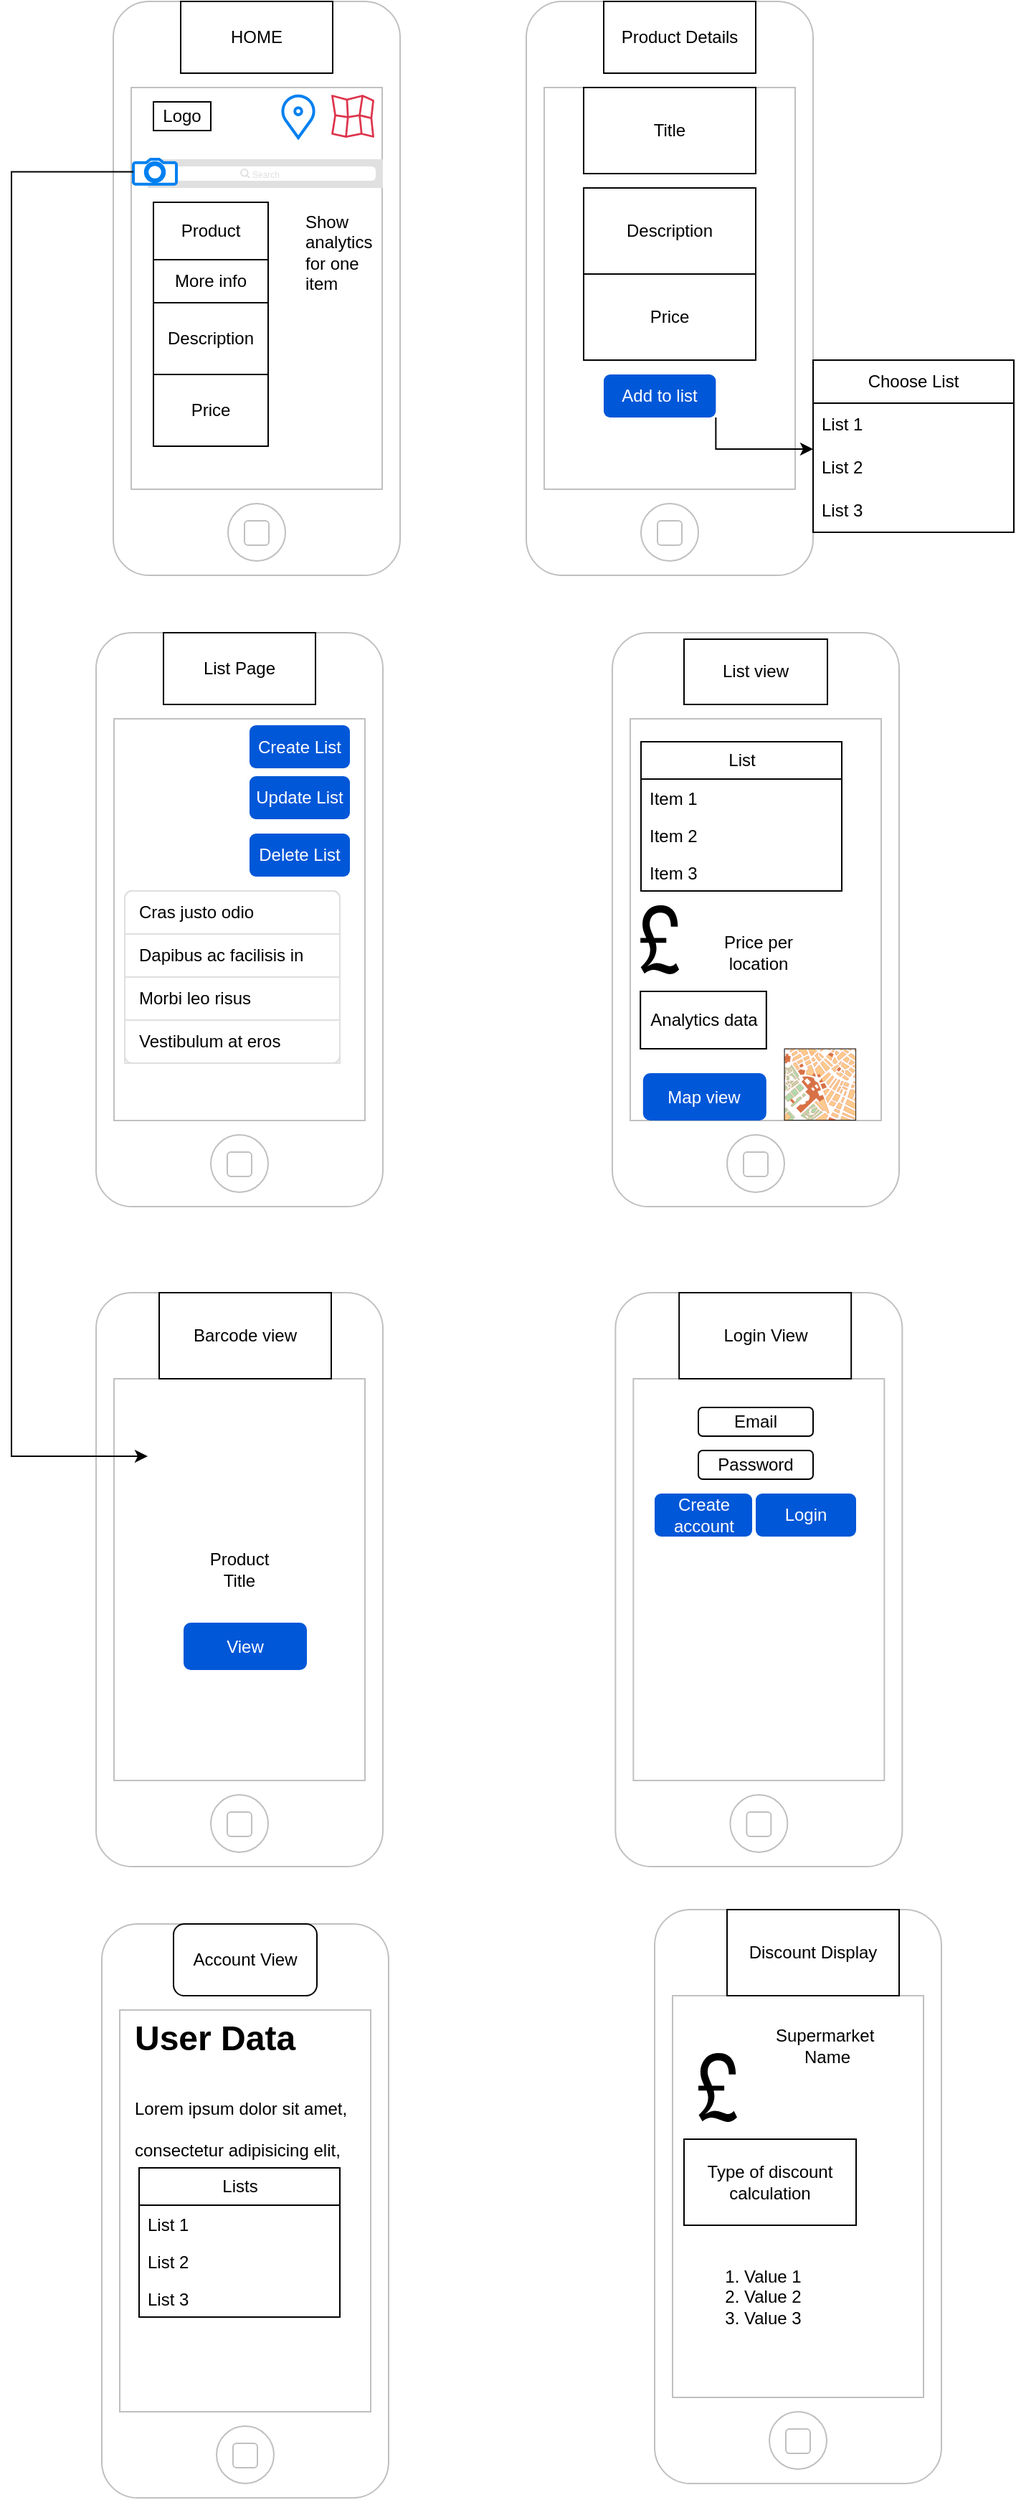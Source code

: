 <mxfile version="22.0.8" type="github" pages="2">
  <diagram name="Wireframe" id="lSCA6FyjD7lzr-MQ56BR">
    <mxGraphModel dx="984" dy="666" grid="1" gridSize="10" guides="1" tooltips="1" connect="1" arrows="1" fold="1" page="1" pageScale="1" pageWidth="827" pageHeight="1169" math="0" shadow="0">
      <root>
        <mxCell id="0" />
        <mxCell id="1" parent="0" />
        <mxCell id="UGzT4yDKIXXeCEcgUepI-1" value="" style="html=1;verticalLabelPosition=bottom;labelBackgroundColor=#ffffff;verticalAlign=top;shadow=0;dashed=0;strokeWidth=1;shape=mxgraph.ios7.misc.iphone;strokeColor=#c0c0c0;" vertex="1" parent="1">
          <mxGeometry x="152" y="50" width="200" height="400" as="geometry" />
        </mxCell>
        <mxCell id="UGzT4yDKIXXeCEcgUepI-6" value="" style="shape=rect;fillColor=#e0e0e0;strokeColor=none;" vertex="1" parent="1">
          <mxGeometry x="176" y="160" width="164" height="20" as="geometry" />
        </mxCell>
        <mxCell id="UGzT4yDKIXXeCEcgUepI-7" value="" style="html=1;strokeWidth=1;shadow=0;dashed=0;shape=mxgraph.ios7ui.marginRect;rx=3;ry=3;rectMargin=5;strokeColor=none;" vertex="1" parent="UGzT4yDKIXXeCEcgUepI-6">
          <mxGeometry width="164" height="20" as="geometry" />
        </mxCell>
        <mxCell id="UGzT4yDKIXXeCEcgUepI-8" value="Search" style="shape=mxgraph.ios7.icons.looking_glass;strokeColor=#e0e0e0;fillColor=none;fontColor=#e0e0e0;labelPosition=right;verticalLabelPosition=middle;align=left;verticalAlign=middle;fontSize=6;fontStyle=0;spacingTop=2;sketch=0;html=1;" vertex="1" parent="UGzT4yDKIXXeCEcgUepI-6">
          <mxGeometry x="0.5" y="0.5" width="6" height="6" relative="1" as="geometry">
            <mxPoint x="-17" y="-3" as="offset" />
          </mxGeometry>
        </mxCell>
        <mxCell id="UGzT4yDKIXXeCEcgUepI-62" value="" style="html=1;verticalLabelPosition=bottom;align=center;labelBackgroundColor=#ffffff;verticalAlign=top;strokeWidth=2;strokeColor=#0080F0;shadow=0;dashed=0;shape=mxgraph.ios7.icons.camera;" vertex="1" parent="UGzT4yDKIXXeCEcgUepI-6">
          <mxGeometry x="-10" width="30" height="17.4" as="geometry" />
        </mxCell>
        <mxCell id="UGzT4yDKIXXeCEcgUepI-10" value="Product" style="rounded=0;whiteSpace=wrap;html=1;" vertex="1" parent="1">
          <mxGeometry x="180" y="190" width="80" height="40" as="geometry" />
        </mxCell>
        <mxCell id="UGzT4yDKIXXeCEcgUepI-11" value="Description&lt;br&gt;" style="rounded=0;whiteSpace=wrap;html=1;" vertex="1" parent="1">
          <mxGeometry x="180" y="260" width="80" height="50" as="geometry" />
        </mxCell>
        <mxCell id="UGzT4yDKIXXeCEcgUepI-12" value="Price" style="rounded=0;whiteSpace=wrap;html=1;" vertex="1" parent="1">
          <mxGeometry x="180" y="310" width="80" height="50" as="geometry" />
        </mxCell>
        <mxCell id="UGzT4yDKIXXeCEcgUepI-14" value="" style="sketch=0;outlineConnect=0;fontColor=#232F3E;gradientColor=none;fillColor=#DD344C;strokeColor=none;dashed=0;verticalLabelPosition=bottom;verticalAlign=top;align=center;html=1;fontSize=12;fontStyle=0;aspect=fixed;shape=mxgraph.aws4.location_service_map;" vertex="1" parent="1">
          <mxGeometry x="304" y="115" width="30" height="30" as="geometry" />
        </mxCell>
        <mxCell id="UGzT4yDKIXXeCEcgUepI-15" value="More info" style="rounded=0;whiteSpace=wrap;html=1;" vertex="1" parent="1">
          <mxGeometry x="180" y="230" width="80" height="30" as="geometry" />
        </mxCell>
        <mxCell id="UGzT4yDKIXXeCEcgUepI-16" value="Logo" style="rounded=0;whiteSpace=wrap;html=1;" vertex="1" parent="1">
          <mxGeometry x="180" y="120" width="40" height="20" as="geometry" />
        </mxCell>
        <mxCell id="UGzT4yDKIXXeCEcgUepI-13" value="" style="html=1;verticalLabelPosition=bottom;align=center;labelBackgroundColor=#ffffff;verticalAlign=top;strokeWidth=2;strokeColor=#0080F0;shadow=0;dashed=0;shape=mxgraph.ios7.icons.location;" vertex="1" parent="1">
          <mxGeometry x="269" y="115" width="24" height="30" as="geometry" />
        </mxCell>
        <mxCell id="UGzT4yDKIXXeCEcgUepI-18" value="" style="html=1;verticalLabelPosition=bottom;labelBackgroundColor=#ffffff;verticalAlign=top;shadow=0;dashed=0;strokeWidth=1;shape=mxgraph.ios7.misc.iphone;strokeColor=#c0c0c0;" vertex="1" parent="1">
          <mxGeometry x="440" y="50" width="200" height="400" as="geometry" />
        </mxCell>
        <mxCell id="UGzT4yDKIXXeCEcgUepI-19" value="Title" style="rounded=0;whiteSpace=wrap;html=1;" vertex="1" parent="1">
          <mxGeometry x="480" y="110" width="120" height="60" as="geometry" />
        </mxCell>
        <mxCell id="UGzT4yDKIXXeCEcgUepI-21" value="Description" style="rounded=0;whiteSpace=wrap;html=1;" vertex="1" parent="1">
          <mxGeometry x="480" y="180" width="120" height="60" as="geometry" />
        </mxCell>
        <mxCell id="UGzT4yDKIXXeCEcgUepI-22" value="Price" style="rounded=0;whiteSpace=wrap;html=1;" vertex="1" parent="1">
          <mxGeometry x="480" y="240" width="120" height="60" as="geometry" />
        </mxCell>
        <mxCell id="UGzT4yDKIXXeCEcgUepI-25" value="" style="html=1;verticalLabelPosition=bottom;labelBackgroundColor=#ffffff;verticalAlign=top;shadow=0;dashed=0;strokeWidth=1;shape=mxgraph.ios7.misc.iphone;strokeColor=#c0c0c0;" vertex="1" parent="1">
          <mxGeometry x="140" y="490" width="200" height="400" as="geometry" />
        </mxCell>
        <mxCell id="UGzT4yDKIXXeCEcgUepI-26" value="Create List" style="rounded=1;fillColor=#0057D8;strokeColor=none;html=1;whiteSpace=wrap;fontColor=#ffffff;align=center;verticalAlign=middle;fontStyle=0;fontSize=12;sketch=0;" vertex="1" parent="1">
          <mxGeometry x="247" y="554.5" width="70" height="30" as="geometry" />
        </mxCell>
        <mxCell id="UGzT4yDKIXXeCEcgUepI-27" value="HOME" style="rounded=0;whiteSpace=wrap;html=1;" vertex="1" parent="1">
          <mxGeometry x="199" y="50" width="106" height="50" as="geometry" />
        </mxCell>
        <mxCell id="UGzT4yDKIXXeCEcgUepI-28" value="Product Details" style="rounded=0;whiteSpace=wrap;html=1;" vertex="1" parent="1">
          <mxGeometry x="494" y="50" width="106" height="50" as="geometry" />
        </mxCell>
        <mxCell id="UGzT4yDKIXXeCEcgUepI-29" value="List Page" style="rounded=0;whiteSpace=wrap;html=1;" vertex="1" parent="1">
          <mxGeometry x="187" y="490" width="106" height="50" as="geometry" />
        </mxCell>
        <mxCell id="UGzT4yDKIXXeCEcgUepI-30" value="Add to list" style="rounded=1;fillColor=#0057D8;strokeColor=none;html=1;whiteSpace=wrap;fontColor=#ffffff;align=center;verticalAlign=middle;fontStyle=0;fontSize=12;sketch=0;" vertex="1" parent="1">
          <mxGeometry x="494" y="310" width="78.18" height="30" as="geometry" />
        </mxCell>
        <mxCell id="UGzT4yDKIXXeCEcgUepI-34" value="Update List" style="rounded=1;fillColor=#0057D8;strokeColor=none;html=1;whiteSpace=wrap;fontColor=#ffffff;align=center;verticalAlign=middle;fontStyle=0;fontSize=12;sketch=0;" vertex="1" parent="1">
          <mxGeometry x="247" y="590" width="70" height="30" as="geometry" />
        </mxCell>
        <mxCell id="UGzT4yDKIXXeCEcgUepI-35" value="Delete List" style="rounded=1;fillColor=#0057D8;strokeColor=none;html=1;whiteSpace=wrap;fontColor=#ffffff;align=center;verticalAlign=middle;fontStyle=0;fontSize=12;sketch=0;" vertex="1" parent="1">
          <mxGeometry x="247" y="630" width="70" height="30" as="geometry" />
        </mxCell>
        <mxCell id="UGzT4yDKIXXeCEcgUepI-36" value="" style="html=1;shadow=0;dashed=0;shape=mxgraph.bootstrap.rrect;rSize=5;strokeColor=#DFDFDF;html=1;whiteSpace=wrap;fillColor=#FFFFFF;fontColor=#000000;" vertex="1" parent="1">
          <mxGeometry x="160" y="670" width="150" height="120" as="geometry" />
        </mxCell>
        <mxCell id="UGzT4yDKIXXeCEcgUepI-37" value="Cras justo odio" style="strokeColor=inherit;fillColor=inherit;gradientColor=inherit;fontColor=inherit;html=1;shadow=0;dashed=0;shape=mxgraph.bootstrap.topButton;rSize=5;perimeter=none;whiteSpace=wrap;resizeWidth=1;align=left;spacing=10;" vertex="1" parent="UGzT4yDKIXXeCEcgUepI-36">
          <mxGeometry width="150" height="30" relative="1" as="geometry" />
        </mxCell>
        <mxCell id="UGzT4yDKIXXeCEcgUepI-38" value="Dapibus ac facilisis in" style="strokeColor=inherit;fillColor=inherit;gradientColor=inherit;fontColor=inherit;html=1;shadow=0;dashed=0;perimeter=none;whiteSpace=wrap;resizeWidth=1;align=left;spacing=10;" vertex="1" parent="UGzT4yDKIXXeCEcgUepI-36">
          <mxGeometry width="150" height="30" relative="1" as="geometry">
            <mxPoint y="30" as="offset" />
          </mxGeometry>
        </mxCell>
        <mxCell id="UGzT4yDKIXXeCEcgUepI-39" value="Morbi leo risus" style="strokeColor=inherit;fillColor=inherit;gradientColor=inherit;fontColor=inherit;html=1;shadow=0;dashed=0;perimeter=none;whiteSpace=wrap;resizeWidth=1;align=left;spacing=10;" vertex="1" parent="UGzT4yDKIXXeCEcgUepI-36">
          <mxGeometry width="150" height="30" relative="1" as="geometry">
            <mxPoint y="60" as="offset" />
          </mxGeometry>
        </mxCell>
        <mxCell id="UGzT4yDKIXXeCEcgUepI-40" value="Porta ac consectetur ac" style="strokeColor=inherit;fillColor=inherit;gradientColor=inherit;fontColor=inherit;html=1;shadow=0;dashed=0;perimeter=none;whiteSpace=wrap;resizeWidth=1;align=left;spacing=10;" vertex="1" parent="UGzT4yDKIXXeCEcgUepI-36">
          <mxGeometry width="150" height="30" relative="1" as="geometry">
            <mxPoint y="90" as="offset" />
          </mxGeometry>
        </mxCell>
        <mxCell id="UGzT4yDKIXXeCEcgUepI-41" value="Vestibulum at eros" style="strokeColor=inherit;fillColor=inherit;gradientColor=inherit;fontColor=inherit;html=1;shadow=0;dashed=0;shape=mxgraph.bootstrap.bottomButton;rSize=5;perimeter=none;whiteSpace=wrap;resizeWidth=1;resizeHeight=0;align=left;spacing=10;" vertex="1" parent="UGzT4yDKIXXeCEcgUepI-36">
          <mxGeometry y="1" width="150" height="30" relative="1" as="geometry">
            <mxPoint y="-30" as="offset" />
          </mxGeometry>
        </mxCell>
        <mxCell id="UGzT4yDKIXXeCEcgUepI-42" value="Choose List" style="swimlane;fontStyle=0;childLayout=stackLayout;horizontal=1;startSize=30;horizontalStack=0;resizeParent=1;resizeParentMax=0;resizeLast=0;collapsible=1;marginBottom=0;whiteSpace=wrap;html=1;" vertex="1" parent="1">
          <mxGeometry x="640" y="300" width="140" height="120" as="geometry" />
        </mxCell>
        <mxCell id="UGzT4yDKIXXeCEcgUepI-43" value="List 1" style="text;strokeColor=none;fillColor=none;align=left;verticalAlign=middle;spacingLeft=4;spacingRight=4;overflow=hidden;points=[[0,0.5],[1,0.5]];portConstraint=eastwest;rotatable=0;whiteSpace=wrap;html=1;" vertex="1" parent="UGzT4yDKIXXeCEcgUepI-42">
          <mxGeometry y="30" width="140" height="30" as="geometry" />
        </mxCell>
        <mxCell id="UGzT4yDKIXXeCEcgUepI-44" value="List 2" style="text;strokeColor=none;fillColor=none;align=left;verticalAlign=middle;spacingLeft=4;spacingRight=4;overflow=hidden;points=[[0,0.5],[1,0.5]];portConstraint=eastwest;rotatable=0;whiteSpace=wrap;html=1;" vertex="1" parent="UGzT4yDKIXXeCEcgUepI-42">
          <mxGeometry y="60" width="140" height="30" as="geometry" />
        </mxCell>
        <mxCell id="UGzT4yDKIXXeCEcgUepI-45" value="List 3" style="text;strokeColor=none;fillColor=none;align=left;verticalAlign=middle;spacingLeft=4;spacingRight=4;overflow=hidden;points=[[0,0.5],[1,0.5]];portConstraint=eastwest;rotatable=0;whiteSpace=wrap;html=1;" vertex="1" parent="UGzT4yDKIXXeCEcgUepI-42">
          <mxGeometry y="90" width="140" height="30" as="geometry" />
        </mxCell>
        <mxCell id="UGzT4yDKIXXeCEcgUepI-46" style="edgeStyle=orthogonalEdgeStyle;rounded=0;orthogonalLoop=1;jettySize=auto;html=1;exitX=1;exitY=1;exitDx=0;exitDy=0;entryX=0;entryY=1.067;entryDx=0;entryDy=0;entryPerimeter=0;" edge="1" parent="1" source="UGzT4yDKIXXeCEcgUepI-30" target="UGzT4yDKIXXeCEcgUepI-43">
          <mxGeometry relative="1" as="geometry" />
        </mxCell>
        <mxCell id="UGzT4yDKIXXeCEcgUepI-47" value="" style="html=1;verticalLabelPosition=bottom;labelBackgroundColor=#ffffff;verticalAlign=top;shadow=0;dashed=0;strokeWidth=1;shape=mxgraph.ios7.misc.iphone;strokeColor=#c0c0c0;" vertex="1" parent="1">
          <mxGeometry x="500" y="490" width="200" height="400" as="geometry" />
        </mxCell>
        <mxCell id="UGzT4yDKIXXeCEcgUepI-48" value="List view" style="rounded=0;whiteSpace=wrap;html=1;" vertex="1" parent="1">
          <mxGeometry x="550" y="494.5" width="100" height="45.5" as="geometry" />
        </mxCell>
        <mxCell id="UGzT4yDKIXXeCEcgUepI-49" value="List" style="swimlane;fontStyle=0;childLayout=stackLayout;horizontal=1;startSize=26;fillColor=none;horizontalStack=0;resizeParent=1;resizeParentMax=0;resizeLast=0;collapsible=1;marginBottom=0;html=1;" vertex="1" parent="1">
          <mxGeometry x="520" y="566" width="140" height="104" as="geometry" />
        </mxCell>
        <mxCell id="UGzT4yDKIXXeCEcgUepI-50" value="Item 1" style="text;strokeColor=none;fillColor=none;align=left;verticalAlign=top;spacingLeft=4;spacingRight=4;overflow=hidden;rotatable=0;points=[[0,0.5],[1,0.5]];portConstraint=eastwest;whiteSpace=wrap;html=1;" vertex="1" parent="UGzT4yDKIXXeCEcgUepI-49">
          <mxGeometry y="26" width="140" height="26" as="geometry" />
        </mxCell>
        <mxCell id="UGzT4yDKIXXeCEcgUepI-51" value="Item 2" style="text;strokeColor=none;fillColor=none;align=left;verticalAlign=top;spacingLeft=4;spacingRight=4;overflow=hidden;rotatable=0;points=[[0,0.5],[1,0.5]];portConstraint=eastwest;whiteSpace=wrap;html=1;" vertex="1" parent="UGzT4yDKIXXeCEcgUepI-49">
          <mxGeometry y="52" width="140" height="26" as="geometry" />
        </mxCell>
        <mxCell id="UGzT4yDKIXXeCEcgUepI-52" value="Item 3" style="text;strokeColor=none;fillColor=none;align=left;verticalAlign=top;spacingLeft=4;spacingRight=4;overflow=hidden;rotatable=0;points=[[0,0.5],[1,0.5]];portConstraint=eastwest;whiteSpace=wrap;html=1;" vertex="1" parent="UGzT4yDKIXXeCEcgUepI-49">
          <mxGeometry y="78" width="140" height="26" as="geometry" />
        </mxCell>
        <mxCell id="UGzT4yDKIXXeCEcgUepI-53" value="" style="shape=mxgraph.signs.travel.pound;html=1;pointerEvents=1;fillColor=#000000;strokeColor=none;verticalLabelPosition=bottom;verticalAlign=top;align=center;" vertex="1" parent="1">
          <mxGeometry x="519.59" y="680" width="27" height="48" as="geometry" />
        </mxCell>
        <mxCell id="UGzT4yDKIXXeCEcgUepI-54" value="Price per location" style="text;html=1;strokeColor=none;fillColor=none;align=center;verticalAlign=middle;whiteSpace=wrap;rounded=0;" vertex="1" parent="1">
          <mxGeometry x="572.18" y="698" width="60" height="30" as="geometry" />
        </mxCell>
        <mxCell id="UGzT4yDKIXXeCEcgUepI-56" value="Analytics data" style="rounded=0;whiteSpace=wrap;html=1;" vertex="1" parent="1">
          <mxGeometry x="519.59" y="740" width="87.82" height="40" as="geometry" />
        </mxCell>
        <mxCell id="UGzT4yDKIXXeCEcgUepI-57" value="" style="verticalLabelPosition=bottom;shadow=0;dashed=0;align=center;html=1;verticalAlign=top;strokeWidth=1;shape=mxgraph.mockup.misc.map;" vertex="1" parent="1">
          <mxGeometry x="620" y="780" width="50" height="50" as="geometry" />
        </mxCell>
        <mxCell id="UGzT4yDKIXXeCEcgUepI-59" value="Map view" style="rounded=1;fillColor=#0057D8;strokeColor=none;html=1;whiteSpace=wrap;fontColor=#ffffff;align=center;verticalAlign=middle;fontStyle=0;fontSize=12;sketch=0;" vertex="1" parent="1">
          <mxGeometry x="521.41" y="797" width="86" height="33" as="geometry" />
        </mxCell>
        <mxCell id="UGzT4yDKIXXeCEcgUepI-61" value="Show analytics for one item" style="text;strokeColor=none;fillColor=none;align=left;verticalAlign=top;spacingLeft=4;spacingRight=4;overflow=hidden;rotatable=0;points=[[0,0.5],[1,0.5]];portConstraint=eastwest;whiteSpace=wrap;html=1;" vertex="1" parent="1">
          <mxGeometry x="280" y="190" width="60" height="76" as="geometry" />
        </mxCell>
        <mxCell id="UGzT4yDKIXXeCEcgUepI-63" value="" style="html=1;verticalLabelPosition=bottom;labelBackgroundColor=#ffffff;verticalAlign=top;shadow=0;dashed=0;strokeWidth=1;shape=mxgraph.ios7.misc.iphone;strokeColor=#c0c0c0;" vertex="1" parent="1">
          <mxGeometry x="140" y="950" width="200" height="400" as="geometry" />
        </mxCell>
        <mxCell id="UGzT4yDKIXXeCEcgUepI-64" value="Barcode view" style="rounded=0;whiteSpace=wrap;html=1;" vertex="1" parent="1">
          <mxGeometry x="184" y="950" width="120" height="60" as="geometry" />
        </mxCell>
        <mxCell id="UGzT4yDKIXXeCEcgUepI-65" value="" style="shape=image;html=1;verticalAlign=top;verticalLabelPosition=bottom;labelBackgroundColor=#ffffff;imageAspect=0;aspect=fixed;image=https://cdn4.iconfinder.com/data/icons/ionicons/512/icon-ios7-camera-outline-128.png" vertex="1" parent="1">
          <mxGeometry x="176" y="1000" width="128" height="128" as="geometry" />
        </mxCell>
        <mxCell id="UGzT4yDKIXXeCEcgUepI-66" value="Product Title" style="text;html=1;strokeColor=none;fillColor=none;align=center;verticalAlign=middle;whiteSpace=wrap;rounded=0;" vertex="1" parent="1">
          <mxGeometry x="210" y="1128" width="60" height="30" as="geometry" />
        </mxCell>
        <mxCell id="UGzT4yDKIXXeCEcgUepI-68" value="View" style="rounded=1;fillColor=#0057D8;strokeColor=none;html=1;whiteSpace=wrap;fontColor=#ffffff;align=center;verticalAlign=middle;fontStyle=0;fontSize=12;sketch=0;" vertex="1" parent="1">
          <mxGeometry x="201" y="1180" width="86" height="33" as="geometry" />
        </mxCell>
        <mxCell id="UGzT4yDKIXXeCEcgUepI-70" style="edgeStyle=orthogonalEdgeStyle;rounded=0;orthogonalLoop=1;jettySize=auto;html=1;" edge="1" parent="1" source="UGzT4yDKIXXeCEcgUepI-62" target="UGzT4yDKIXXeCEcgUepI-65">
          <mxGeometry relative="1" as="geometry">
            <mxPoint x="80" y="1101" as="targetPoint" />
            <Array as="points">
              <mxPoint x="81" y="169" />
              <mxPoint x="81" y="1064" />
            </Array>
          </mxGeometry>
        </mxCell>
        <mxCell id="UGzT4yDKIXXeCEcgUepI-71" value="" style="html=1;verticalLabelPosition=bottom;labelBackgroundColor=#ffffff;verticalAlign=top;shadow=0;dashed=0;strokeWidth=1;shape=mxgraph.ios7.misc.iphone;strokeColor=#c0c0c0;" vertex="1" parent="1">
          <mxGeometry x="502.18" y="950" width="200" height="400" as="geometry" />
        </mxCell>
        <mxCell id="UGzT4yDKIXXeCEcgUepI-72" value="Login View" style="rounded=0;whiteSpace=wrap;html=1;" vertex="1" parent="1">
          <mxGeometry x="546.59" y="950" width="120" height="60" as="geometry" />
        </mxCell>
        <mxCell id="UGzT4yDKIXXeCEcgUepI-73" value="Email" style="rounded=1;whiteSpace=wrap;html=1;" vertex="1" parent="1">
          <mxGeometry x="560" y="1030" width="80" height="20" as="geometry" />
        </mxCell>
        <mxCell id="UGzT4yDKIXXeCEcgUepI-74" value="Password" style="rounded=1;whiteSpace=wrap;html=1;" vertex="1" parent="1">
          <mxGeometry x="560" y="1060" width="80" height="20" as="geometry" />
        </mxCell>
        <mxCell id="UGzT4yDKIXXeCEcgUepI-75" value="Create account" style="rounded=1;fillColor=#0057D8;strokeColor=none;html=1;whiteSpace=wrap;fontColor=#ffffff;align=center;verticalAlign=middle;fontStyle=0;fontSize=12;sketch=0;" vertex="1" parent="1">
          <mxGeometry x="529.5" y="1090" width="68" height="30" as="geometry" />
        </mxCell>
        <mxCell id="UGzT4yDKIXXeCEcgUepI-76" value="Login" style="rounded=1;fillColor=#0057D8;strokeColor=none;html=1;whiteSpace=wrap;fontColor=#ffffff;align=center;verticalAlign=middle;fontStyle=0;fontSize=12;sketch=0;" vertex="1" parent="1">
          <mxGeometry x="600" y="1090" width="70" height="30" as="geometry" />
        </mxCell>
        <mxCell id="UGzT4yDKIXXeCEcgUepI-78" value="" style="html=1;verticalLabelPosition=bottom;labelBackgroundColor=#ffffff;verticalAlign=top;shadow=0;dashed=0;strokeWidth=1;shape=mxgraph.ios7.misc.iphone;strokeColor=#c0c0c0;" vertex="1" parent="1">
          <mxGeometry x="144.0" y="1390" width="200" height="400" as="geometry" />
        </mxCell>
        <mxCell id="UGzT4yDKIXXeCEcgUepI-79" value="Account View" style="rounded=1;whiteSpace=wrap;html=1;" vertex="1" parent="1">
          <mxGeometry x="194" y="1390" width="100" height="50" as="geometry" />
        </mxCell>
        <mxCell id="UGzT4yDKIXXeCEcgUepI-80" value="&lt;h1&gt;User Data&lt;/h1&gt;&lt;h1&gt;&lt;span style=&quot;font-size: 12px; font-weight: normal;&quot;&gt;Lorem ipsum dolor sit amet, consectetur adipisicing elit, sed do eiusmod tempor incididunt ut labore et dolore magna aliqua.&lt;/span&gt;&lt;br&gt;&lt;/h1&gt;" style="text;html=1;strokeColor=none;fillColor=none;spacing=5;spacingTop=-20;whiteSpace=wrap;overflow=hidden;rounded=0;" vertex="1" parent="1">
          <mxGeometry x="162" y="1450" width="168" height="120" as="geometry" />
        </mxCell>
        <mxCell id="UGzT4yDKIXXeCEcgUepI-81" value="Lists" style="swimlane;fontStyle=0;childLayout=stackLayout;horizontal=1;startSize=26;fillColor=none;horizontalStack=0;resizeParent=1;resizeParentMax=0;resizeLast=0;collapsible=1;marginBottom=0;html=1;" vertex="1" parent="1">
          <mxGeometry x="170" y="1560" width="140" height="104" as="geometry" />
        </mxCell>
        <mxCell id="UGzT4yDKIXXeCEcgUepI-82" value="List 1&amp;nbsp;" style="text;strokeColor=none;fillColor=none;align=left;verticalAlign=top;spacingLeft=4;spacingRight=4;overflow=hidden;rotatable=0;points=[[0,0.5],[1,0.5]];portConstraint=eastwest;whiteSpace=wrap;html=1;" vertex="1" parent="UGzT4yDKIXXeCEcgUepI-81">
          <mxGeometry y="26" width="140" height="26" as="geometry" />
        </mxCell>
        <mxCell id="UGzT4yDKIXXeCEcgUepI-83" value="List 2" style="text;strokeColor=none;fillColor=none;align=left;verticalAlign=top;spacingLeft=4;spacingRight=4;overflow=hidden;rotatable=0;points=[[0,0.5],[1,0.5]];portConstraint=eastwest;whiteSpace=wrap;html=1;" vertex="1" parent="UGzT4yDKIXXeCEcgUepI-81">
          <mxGeometry y="52" width="140" height="26" as="geometry" />
        </mxCell>
        <mxCell id="UGzT4yDKIXXeCEcgUepI-84" value="List 3" style="text;strokeColor=none;fillColor=none;align=left;verticalAlign=top;spacingLeft=4;spacingRight=4;overflow=hidden;rotatable=0;points=[[0,0.5],[1,0.5]];portConstraint=eastwest;whiteSpace=wrap;html=1;" vertex="1" parent="UGzT4yDKIXXeCEcgUepI-81">
          <mxGeometry y="78" width="140" height="26" as="geometry" />
        </mxCell>
        <mxCell id="UGzT4yDKIXXeCEcgUepI-85" value="" style="html=1;verticalLabelPosition=bottom;labelBackgroundColor=#ffffff;verticalAlign=top;shadow=0;dashed=0;strokeWidth=1;shape=mxgraph.ios7.misc.iphone;strokeColor=#c0c0c0;" vertex="1" parent="1">
          <mxGeometry x="529.5" y="1380" width="200" height="400" as="geometry" />
        </mxCell>
        <mxCell id="UGzT4yDKIXXeCEcgUepI-86" value="Discount Display" style="rounded=0;whiteSpace=wrap;html=1;" vertex="1" parent="1">
          <mxGeometry x="580" y="1380" width="120" height="60" as="geometry" />
        </mxCell>
        <mxCell id="UGzT4yDKIXXeCEcgUepI-87" value="" style="shape=mxgraph.signs.travel.pound;html=1;pointerEvents=1;fillColor=#000000;strokeColor=none;verticalLabelPosition=bottom;verticalAlign=top;align=center;" vertex="1" parent="1">
          <mxGeometry x="560" y="1480" width="27" height="48" as="geometry" />
        </mxCell>
        <mxCell id="UGzT4yDKIXXeCEcgUepI-88" value="Type of discount calculation" style="rounded=0;whiteSpace=wrap;html=1;" vertex="1" parent="1">
          <mxGeometry x="550" y="1540" width="120" height="60" as="geometry" />
        </mxCell>
        <mxCell id="UGzT4yDKIXXeCEcgUepI-89" value="Supermarket&amp;nbsp;&lt;br&gt;Name" style="text;html=1;strokeColor=none;fillColor=none;align=center;verticalAlign=middle;whiteSpace=wrap;rounded=0;" vertex="1" parent="1">
          <mxGeometry x="620" y="1460" width="60" height="30" as="geometry" />
        </mxCell>
        <mxCell id="UGzT4yDKIXXeCEcgUepI-90" value="&lt;ol&gt;&lt;li&gt;Value 1&lt;/li&gt;&lt;li&gt;Value 2&lt;/li&gt;&lt;li&gt;Value 3&lt;/li&gt;&lt;/ol&gt;" style="text;strokeColor=none;fillColor=none;html=1;whiteSpace=wrap;verticalAlign=middle;overflow=hidden;" vertex="1" parent="1">
          <mxGeometry x="550" y="1610" width="100" height="80" as="geometry" />
        </mxCell>
      </root>
    </mxGraphModel>
  </diagram>
  <diagram id="Bnch5LkRTkcMDpgfvG2U" name="Components">
    <mxGraphModel dx="984" dy="666" grid="1" gridSize="10" guides="1" tooltips="1" connect="1" arrows="1" fold="1" page="1" pageScale="1" pageWidth="827" pageHeight="1169" math="0" shadow="0">
      <root>
        <mxCell id="0" />
        <mxCell id="1" parent="0" />
        <mxCell id="HQ713ph4tdGv71LiNPqh-3" style="edgeStyle=orthogonalEdgeStyle;rounded=0;orthogonalLoop=1;jettySize=auto;html=1;exitX=0.5;exitY=1;exitDx=0;exitDy=0;entryX=0.5;entryY=0;entryDx=0;entryDy=0;" edge="1" parent="1" source="HQ713ph4tdGv71LiNPqh-1" target="HQ713ph4tdGv71LiNPqh-2">
          <mxGeometry relative="1" as="geometry" />
        </mxCell>
        <mxCell id="HQ713ph4tdGv71LiNPqh-1" value="App" style="rounded=0;whiteSpace=wrap;html=1;" vertex="1" parent="1">
          <mxGeometry x="370" y="20" width="120" height="60" as="geometry" />
        </mxCell>
        <mxCell id="HQ713ph4tdGv71LiNPqh-15" style="edgeStyle=orthogonalEdgeStyle;rounded=0;orthogonalLoop=1;jettySize=auto;html=1;exitX=0;exitY=1;exitDx=0;exitDy=0;" edge="1" parent="1" source="HQ713ph4tdGv71LiNPqh-2" target="HQ713ph4tdGv71LiNPqh-4">
          <mxGeometry relative="1" as="geometry">
            <Array as="points">
              <mxPoint x="130" y="220" />
            </Array>
          </mxGeometry>
        </mxCell>
        <mxCell id="HQ713ph4tdGv71LiNPqh-16" style="edgeStyle=orthogonalEdgeStyle;rounded=0;orthogonalLoop=1;jettySize=auto;html=1;exitX=0.25;exitY=1;exitDx=0;exitDy=0;entryX=0.5;entryY=0;entryDx=0;entryDy=0;" edge="1" parent="1" source="HQ713ph4tdGv71LiNPqh-2" target="HQ713ph4tdGv71LiNPqh-5">
          <mxGeometry relative="1" as="geometry">
            <Array as="points">
              <mxPoint x="280" y="220" />
            </Array>
          </mxGeometry>
        </mxCell>
        <mxCell id="HQ713ph4tdGv71LiNPqh-17" style="edgeStyle=orthogonalEdgeStyle;rounded=0;orthogonalLoop=1;jettySize=auto;html=1;exitX=0.5;exitY=1;exitDx=0;exitDy=0;" edge="1" parent="1" source="HQ713ph4tdGv71LiNPqh-2" target="HQ713ph4tdGv71LiNPqh-8">
          <mxGeometry relative="1" as="geometry">
            <Array as="points">
              <mxPoint x="420" y="220" />
            </Array>
          </mxGeometry>
        </mxCell>
        <mxCell id="HQ713ph4tdGv71LiNPqh-19" style="edgeStyle=orthogonalEdgeStyle;rounded=0;orthogonalLoop=1;jettySize=auto;html=1;exitX=1;exitY=0.5;exitDx=0;exitDy=0;entryX=0.5;entryY=0;entryDx=0;entryDy=0;" edge="1" parent="1" source="HQ713ph4tdGv71LiNPqh-2" target="HQ713ph4tdGv71LiNPqh-6">
          <mxGeometry relative="1" as="geometry">
            <Array as="points">
              <mxPoint x="420" y="220" />
              <mxPoint x="750" y="220" />
            </Array>
          </mxGeometry>
        </mxCell>
        <mxCell id="HQ713ph4tdGv71LiNPqh-2" value="Interface" style="rounded=0;whiteSpace=wrap;html=1;" vertex="1" parent="1">
          <mxGeometry x="340" y="160" width="180" height="60" as="geometry" />
        </mxCell>
        <mxCell id="HQ713ph4tdGv71LiNPqh-4" value="Product Search" style="rounded=0;whiteSpace=wrap;html=1;" vertex="1" parent="1">
          <mxGeometry x="70" y="330" width="120" height="60" as="geometry" />
        </mxCell>
        <mxCell id="HQ713ph4tdGv71LiNPqh-13" style="edgeStyle=orthogonalEdgeStyle;rounded=0;orthogonalLoop=1;jettySize=auto;html=1;exitX=0.5;exitY=1;exitDx=0;exitDy=0;" edge="1" parent="1" source="HQ713ph4tdGv71LiNPqh-5" target="HQ713ph4tdGv71LiNPqh-9">
          <mxGeometry relative="1" as="geometry" />
        </mxCell>
        <mxCell id="HQ713ph4tdGv71LiNPqh-5" value="Product Details" style="rounded=0;whiteSpace=wrap;html=1;" vertex="1" parent="1">
          <mxGeometry x="220" y="330" width="120" height="60" as="geometry" />
        </mxCell>
        <mxCell id="HQ713ph4tdGv71LiNPqh-6" value="Barcode Scanner" style="rounded=0;whiteSpace=wrap;html=1;" vertex="1" parent="1">
          <mxGeometry x="690" y="330" width="120" height="60" as="geometry" />
        </mxCell>
        <mxCell id="HQ713ph4tdGv71LiNPqh-7" value="Login/Logout" style="rounded=0;whiteSpace=wrap;html=1;" vertex="1" parent="1">
          <mxGeometry x="520" y="330" width="120" height="60" as="geometry" />
        </mxCell>
        <mxCell id="HQ713ph4tdGv71LiNPqh-14" style="edgeStyle=orthogonalEdgeStyle;rounded=0;orthogonalLoop=1;jettySize=auto;html=1;exitX=0.5;exitY=1;exitDx=0;exitDy=0;" edge="1" parent="1" source="HQ713ph4tdGv71LiNPqh-8" target="HQ713ph4tdGv71LiNPqh-9">
          <mxGeometry relative="1" as="geometry" />
        </mxCell>
        <mxCell id="HQ713ph4tdGv71LiNPqh-8" value="Shopping List" style="rounded=0;whiteSpace=wrap;html=1;" vertex="1" parent="1">
          <mxGeometry x="370" y="330" width="120" height="60" as="geometry" />
        </mxCell>
        <mxCell id="HQ713ph4tdGv71LiNPqh-9" value="Visualisation&amp;nbsp;" style="rounded=0;whiteSpace=wrap;html=1;" vertex="1" parent="1">
          <mxGeometry x="300" y="500" width="120" height="60" as="geometry" />
        </mxCell>
        <mxCell id="HQ713ph4tdGv71LiNPqh-21" style="edgeStyle=orthogonalEdgeStyle;rounded=0;orthogonalLoop=1;jettySize=auto;html=1;exitX=1;exitY=1;exitDx=0;exitDy=0;entryX=0.658;entryY=-0.017;entryDx=0;entryDy=0;entryPerimeter=0;" edge="1" parent="1" source="HQ713ph4tdGv71LiNPqh-2" target="HQ713ph4tdGv71LiNPqh-7">
          <mxGeometry relative="1" as="geometry">
            <Array as="points">
              <mxPoint x="599" y="220" />
            </Array>
          </mxGeometry>
        </mxCell>
      </root>
    </mxGraphModel>
  </diagram>
</mxfile>
